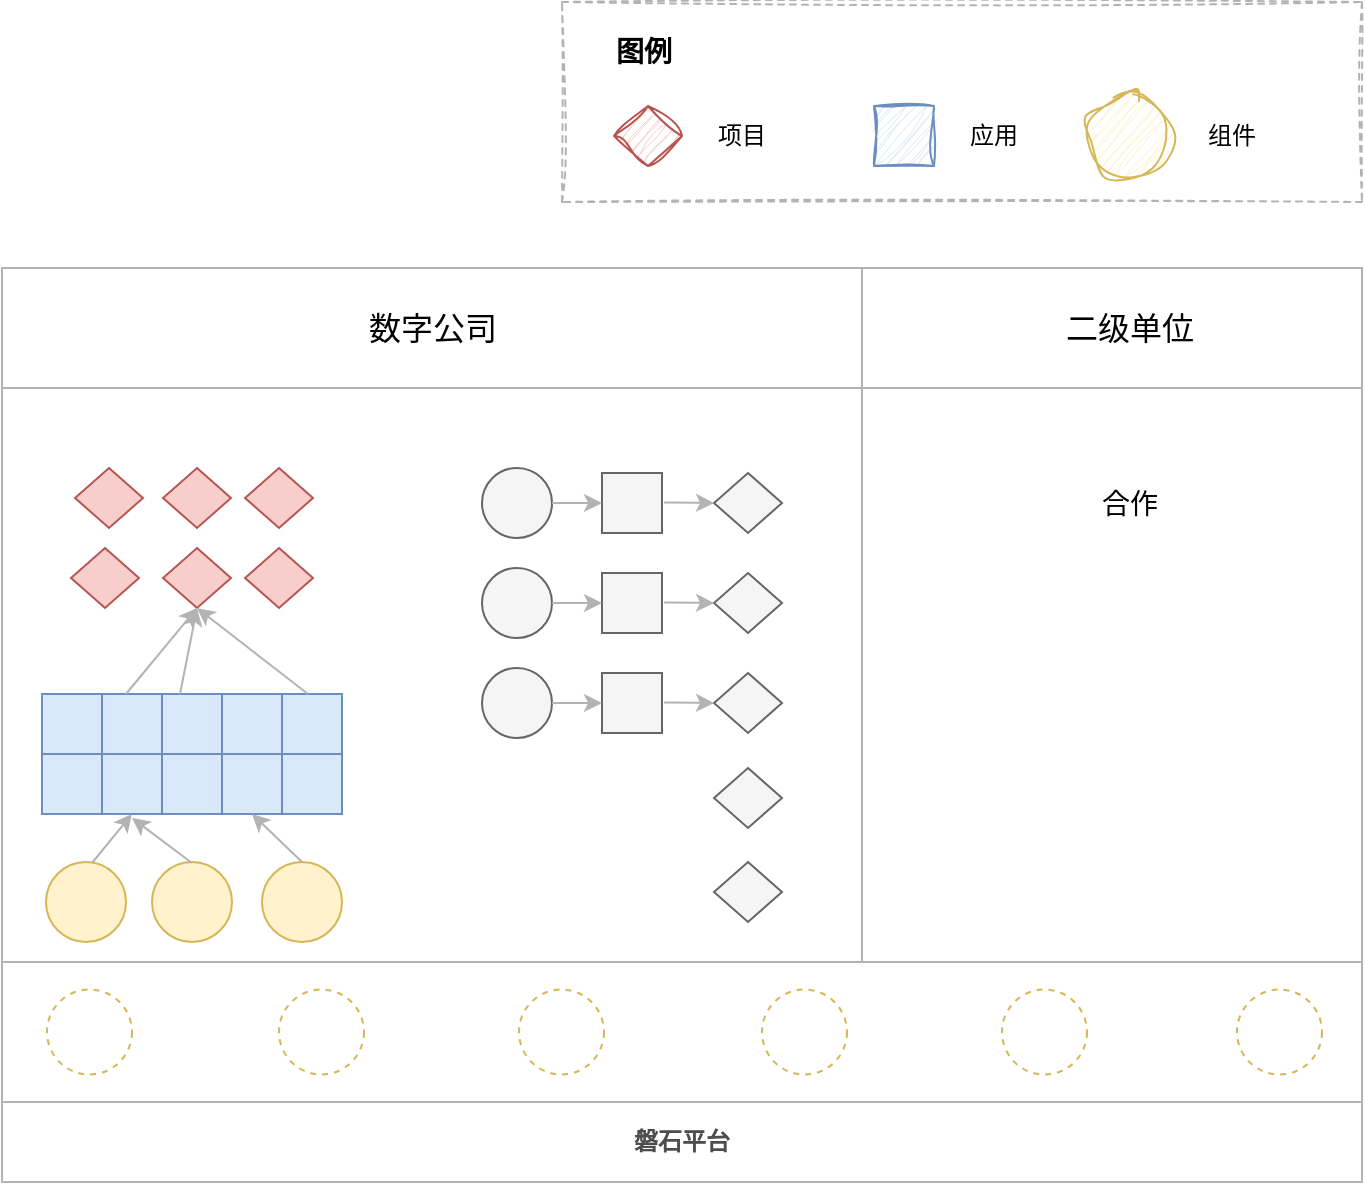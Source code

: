<mxfile version="24.2.2" type="github">
  <diagram name="第 1 页" id="k96d_tm7nXuPgq4XOsUc">
    <mxGraphModel dx="1509" dy="821" grid="1" gridSize="10" guides="1" tooltips="1" connect="1" arrows="1" fold="1" page="1" pageScale="1" pageWidth="827" pageHeight="1169" math="0" shadow="0">
      <root>
        <mxCell id="0" />
        <mxCell id="1" parent="0" />
        <mxCell id="u-UJyPFnsbXhdUzjHb7E-4" value="" style="rounded=0;whiteSpace=wrap;html=1;dashed=1;strokeColor=#B3B3B3;sketch=1;curveFitting=1;jiggle=2;" parent="1" vertex="1">
          <mxGeometry x="360" y="127" width="400" height="100" as="geometry" />
        </mxCell>
        <mxCell id="R7Y35g_5S1FTrmvMjJEC-9" value="" style="rounded=0;whiteSpace=wrap;html=1;strokeColor=#B3B3B3;" parent="1" vertex="1">
          <mxGeometry x="80" y="260" width="680" height="347" as="geometry" />
        </mxCell>
        <mxCell id="R7Y35g_5S1FTrmvMjJEC-11" value="" style="rounded=0;whiteSpace=wrap;html=1;strokeColor=#B3B3B3;" parent="1" vertex="1">
          <mxGeometry x="80" y="607" width="680" height="70" as="geometry" />
        </mxCell>
        <mxCell id="R7Y35g_5S1FTrmvMjJEC-57" value="&lt;font color=&quot;#4d4d4d&quot;&gt;&lt;b&gt;磐石平台&lt;/b&gt;&lt;/font&gt;" style="rounded=0;whiteSpace=wrap;html=1;strokeColor=#B3B3B3;" parent="1" vertex="1">
          <mxGeometry x="80" y="677" width="680" height="40" as="geometry" />
        </mxCell>
        <mxCell id="R7Y35g_5S1FTrmvMjJEC-59" value="" style="ellipse;whiteSpace=wrap;html=1;aspect=fixed;fillColor=none;strokeColor=#d6b656;dashed=1;" parent="1" vertex="1">
          <mxGeometry x="102.5" y="620.75" width="42.5" height="42.5" as="geometry" />
        </mxCell>
        <mxCell id="R7Y35g_5S1FTrmvMjJEC-60" value="" style="ellipse;whiteSpace=wrap;html=1;aspect=fixed;fillColor=none;strokeColor=#d6b656;dashed=1;" parent="1" vertex="1">
          <mxGeometry x="218.5" y="620.75" width="42.5" height="42.5" as="geometry" />
        </mxCell>
        <mxCell id="R7Y35g_5S1FTrmvMjJEC-61" value="" style="ellipse;whiteSpace=wrap;html=1;aspect=fixed;fillColor=none;strokeColor=#d6b656;dashed=1;" parent="1" vertex="1">
          <mxGeometry x="580" y="620.75" width="42.5" height="42.5" as="geometry" />
        </mxCell>
        <mxCell id="R7Y35g_5S1FTrmvMjJEC-62" value="" style="ellipse;whiteSpace=wrap;html=1;aspect=fixed;fillColor=none;strokeColor=#d6b656;dashed=1;" parent="1" vertex="1">
          <mxGeometry x="697.5" y="620.75" width="42.5" height="42.5" as="geometry" />
        </mxCell>
        <mxCell id="R7Y35g_5S1FTrmvMjJEC-78" value="" style="ellipse;whiteSpace=wrap;html=1;aspect=fixed;fillColor=#fff2cc;strokeColor=#d6b656;" parent="1" vertex="1">
          <mxGeometry x="102" y="557" width="40" height="40" as="geometry" />
        </mxCell>
        <mxCell id="R7Y35g_5S1FTrmvMjJEC-79" value="" style="ellipse;whiteSpace=wrap;html=1;aspect=fixed;fillColor=#fff2cc;strokeColor=#d6b656;" parent="1" vertex="1">
          <mxGeometry x="155" y="557" width="40" height="40" as="geometry" />
        </mxCell>
        <mxCell id="R7Y35g_5S1FTrmvMjJEC-80" value="" style="ellipse;whiteSpace=wrap;html=1;aspect=fixed;fillColor=#fff2cc;strokeColor=#d6b656;" parent="1" vertex="1">
          <mxGeometry x="210" y="557" width="40" height="40" as="geometry" />
        </mxCell>
        <mxCell id="R7Y35g_5S1FTrmvMjJEC-81" value="" style="rounded=0;whiteSpace=wrap;html=1;fillColor=#dae8fc;strokeColor=#6c8ebf;direction=west;" parent="1" vertex="1">
          <mxGeometry x="100" y="503" width="30" height="30" as="geometry" />
        </mxCell>
        <mxCell id="R7Y35g_5S1FTrmvMjJEC-82" value="" style="rounded=0;whiteSpace=wrap;html=1;fillColor=#dae8fc;strokeColor=#6c8ebf;" parent="1" vertex="1">
          <mxGeometry x="130" y="503" width="30" height="30" as="geometry" />
        </mxCell>
        <mxCell id="R7Y35g_5S1FTrmvMjJEC-83" value="" style="rounded=0;whiteSpace=wrap;html=1;fillColor=#dae8fc;strokeColor=#6c8ebf;" parent="1" vertex="1">
          <mxGeometry x="160" y="503" width="30" height="30" as="geometry" />
        </mxCell>
        <mxCell id="R7Y35g_5S1FTrmvMjJEC-84" value="" style="rounded=0;whiteSpace=wrap;html=1;fillColor=#dae8fc;strokeColor=#6c8ebf;" parent="1" vertex="1">
          <mxGeometry x="190" y="503" width="30" height="30" as="geometry" />
        </mxCell>
        <mxCell id="R7Y35g_5S1FTrmvMjJEC-85" value="" style="rounded=0;whiteSpace=wrap;html=1;fillColor=#dae8fc;strokeColor=#6c8ebf;" parent="1" vertex="1">
          <mxGeometry x="220" y="503" width="30" height="30" as="geometry" />
        </mxCell>
        <mxCell id="R7Y35g_5S1FTrmvMjJEC-86" value="" style="rounded=0;whiteSpace=wrap;html=1;fillColor=#dae8fc;strokeColor=#6c8ebf;" parent="1" vertex="1">
          <mxGeometry x="100" y="473" width="30" height="30" as="geometry" />
        </mxCell>
        <mxCell id="R7Y35g_5S1FTrmvMjJEC-87" value="" style="rounded=0;whiteSpace=wrap;html=1;fillColor=#dae8fc;strokeColor=#6c8ebf;" parent="1" vertex="1">
          <mxGeometry x="130" y="473" width="30" height="30" as="geometry" />
        </mxCell>
        <mxCell id="R7Y35g_5S1FTrmvMjJEC-88" value="" style="rounded=0;whiteSpace=wrap;html=1;fillColor=#dae8fc;strokeColor=#6c8ebf;" parent="1" vertex="1">
          <mxGeometry x="160" y="473" width="30" height="30" as="geometry" />
        </mxCell>
        <mxCell id="R7Y35g_5S1FTrmvMjJEC-89" value="" style="rounded=0;whiteSpace=wrap;html=1;fillColor=#dae8fc;strokeColor=#6c8ebf;" parent="1" vertex="1">
          <mxGeometry x="190" y="473" width="30" height="30" as="geometry" />
        </mxCell>
        <mxCell id="R7Y35g_5S1FTrmvMjJEC-90" value="" style="rounded=0;whiteSpace=wrap;html=1;fillColor=#dae8fc;strokeColor=#6c8ebf;" parent="1" vertex="1">
          <mxGeometry x="220" y="473" width="30" height="30" as="geometry" />
        </mxCell>
        <mxCell id="R7Y35g_5S1FTrmvMjJEC-91" value="" style="rhombus;whiteSpace=wrap;html=1;fillColor=#f8cecc;strokeColor=#b85450;" parent="1" vertex="1">
          <mxGeometry x="116.5" y="360" width="34" height="30" as="geometry" />
        </mxCell>
        <mxCell id="R7Y35g_5S1FTrmvMjJEC-92" value="" style="rhombus;whiteSpace=wrap;html=1;fillColor=#f8cecc;strokeColor=#b85450;" parent="1" vertex="1">
          <mxGeometry x="160.5" y="360" width="34" height="30" as="geometry" />
        </mxCell>
        <mxCell id="R7Y35g_5S1FTrmvMjJEC-93" value="" style="rhombus;whiteSpace=wrap;html=1;fillColor=#f8cecc;strokeColor=#b85450;" parent="1" vertex="1">
          <mxGeometry x="201.5" y="360" width="34" height="30" as="geometry" />
        </mxCell>
        <mxCell id="R7Y35g_5S1FTrmvMjJEC-94" value="" style="rhombus;whiteSpace=wrap;html=1;fillColor=#f8cecc;strokeColor=#b85450;" parent="1" vertex="1">
          <mxGeometry x="114.5" y="400" width="34" height="30" as="geometry" />
        </mxCell>
        <mxCell id="R7Y35g_5S1FTrmvMjJEC-95" value="" style="rhombus;whiteSpace=wrap;html=1;fillColor=#f8cecc;strokeColor=#b85450;" parent="1" vertex="1">
          <mxGeometry x="160.5" y="400" width="34" height="30" as="geometry" />
        </mxCell>
        <mxCell id="R7Y35g_5S1FTrmvMjJEC-96" value="" style="rhombus;whiteSpace=wrap;html=1;fillColor=#f8cecc;strokeColor=#b85450;" parent="1" vertex="1">
          <mxGeometry x="201.5" y="400" width="34" height="30" as="geometry" />
        </mxCell>
        <mxCell id="R7Y35g_5S1FTrmvMjJEC-108" value="" style="ellipse;whiteSpace=wrap;html=1;aspect=fixed;fillColor=#f5f5f5;strokeColor=#666666;fontColor=#333333;" parent="1" vertex="1">
          <mxGeometry x="320" y="360" width="35" height="35" as="geometry" />
        </mxCell>
        <mxCell id="R7Y35g_5S1FTrmvMjJEC-109" value="" style="rounded=0;whiteSpace=wrap;html=1;fillColor=#f5f5f5;strokeColor=#666666;fontColor=#333333;" parent="1" vertex="1">
          <mxGeometry x="380" y="362.5" width="30" height="30" as="geometry" />
        </mxCell>
        <mxCell id="R7Y35g_5S1FTrmvMjJEC-110" value="" style="rhombus;whiteSpace=wrap;html=1;fillColor=#f5f5f5;strokeColor=#666666;fontColor=#333333;" parent="1" vertex="1">
          <mxGeometry x="436" y="362.5" width="34" height="30" as="geometry" />
        </mxCell>
        <mxCell id="R7Y35g_5S1FTrmvMjJEC-117" value="" style="ellipse;whiteSpace=wrap;html=1;aspect=fixed;fillColor=none;strokeColor=#d6b656;dashed=1;" parent="1" vertex="1">
          <mxGeometry x="338.5" y="620.75" width="42.5" height="42.5" as="geometry" />
        </mxCell>
        <mxCell id="R7Y35g_5S1FTrmvMjJEC-119" value="" style="ellipse;whiteSpace=wrap;html=1;aspect=fixed;fillColor=none;strokeColor=#d6b656;dashed=1;" parent="1" vertex="1">
          <mxGeometry x="460" y="620.75" width="42.5" height="42.5" as="geometry" />
        </mxCell>
        <mxCell id="R7Y35g_5S1FTrmvMjJEC-138" value="" style="endArrow=classic;html=1;rounded=0;entryX=0.5;entryY=1;entryDx=0;entryDy=0;strokeColor=#B3B3B3;" parent="1" target="R7Y35g_5S1FTrmvMjJEC-95" edge="1">
          <mxGeometry width="50" height="50" relative="1" as="geometry">
            <mxPoint x="142" y="473" as="sourcePoint" />
            <mxPoint x="192" y="423" as="targetPoint" />
          </mxGeometry>
        </mxCell>
        <mxCell id="R7Y35g_5S1FTrmvMjJEC-139" value="" style="endArrow=classic;html=1;rounded=0;entryX=0.5;entryY=1;entryDx=0;entryDy=0;strokeColor=#B3B3B3;" parent="1" target="R7Y35g_5S1FTrmvMjJEC-95" edge="1">
          <mxGeometry width="50" height="50" relative="1" as="geometry">
            <mxPoint x="169" y="473" as="sourcePoint" />
            <mxPoint x="190" y="430" as="targetPoint" />
          </mxGeometry>
        </mxCell>
        <mxCell id="R7Y35g_5S1FTrmvMjJEC-140" value="" style="endArrow=classic;html=1;rounded=0;entryX=0.5;entryY=1;entryDx=0;entryDy=0;strokeColor=#B3B3B3;" parent="1" target="R7Y35g_5S1FTrmvMjJEC-95" edge="1">
          <mxGeometry width="50" height="50" relative="1" as="geometry">
            <mxPoint x="233" y="473" as="sourcePoint" />
            <mxPoint x="227" y="430" as="targetPoint" />
          </mxGeometry>
        </mxCell>
        <mxCell id="R7Y35g_5S1FTrmvMjJEC-141" value="" style="endArrow=classic;html=1;rounded=0;entryX=0.5;entryY=1;entryDx=0;entryDy=0;strokeColor=#B3B3B3;" parent="1" target="R7Y35g_5S1FTrmvMjJEC-82" edge="1">
          <mxGeometry width="50" height="50" relative="1" as="geometry">
            <mxPoint x="125" y="557.5" as="sourcePoint" />
            <mxPoint x="146" y="514.5" as="targetPoint" />
          </mxGeometry>
        </mxCell>
        <mxCell id="R7Y35g_5S1FTrmvMjJEC-144" value="" style="endArrow=classic;html=1;rounded=0;strokeColor=#B3B3B3;" parent="1" edge="1">
          <mxGeometry width="50" height="50" relative="1" as="geometry">
            <mxPoint x="175" y="557.5" as="sourcePoint" />
            <mxPoint x="145" y="535" as="targetPoint" />
          </mxGeometry>
        </mxCell>
        <mxCell id="R7Y35g_5S1FTrmvMjJEC-162" value="" style="endArrow=classic;html=1;rounded=0;entryX=0;entryY=0.5;entryDx=0;entryDy=0;strokeColor=#B3B3B3;exitX=1;exitY=0.5;exitDx=0;exitDy=0;" parent="1" edge="1" target="R7Y35g_5S1FTrmvMjJEC-109" source="R7Y35g_5S1FTrmvMjJEC-108">
          <mxGeometry width="50" height="50" relative="1" as="geometry">
            <mxPoint x="355" y="378.58" as="sourcePoint" />
            <mxPoint x="376" y="378.58" as="targetPoint" />
          </mxGeometry>
        </mxCell>
        <mxCell id="R7Y35g_5S1FTrmvMjJEC-163" value="" style="endArrow=classic;html=1;rounded=0;entryX=0;entryY=0.5;entryDx=0;entryDy=0;strokeColor=#B3B3B3;" parent="1" edge="1" target="R7Y35g_5S1FTrmvMjJEC-110">
          <mxGeometry width="50" height="50" relative="1" as="geometry">
            <mxPoint x="411" y="377.25" as="sourcePoint" />
            <mxPoint x="432" y="377.25" as="targetPoint" />
          </mxGeometry>
        </mxCell>
        <mxCell id="u-UJyPFnsbXhdUzjHb7E-2" value="" style="rounded=0;whiteSpace=wrap;html=1;fillColor=#dae8fc;strokeColor=#6c8ebf;sketch=1;curveFitting=1;jiggle=2;" parent="1" vertex="1">
          <mxGeometry x="516" y="179" width="30" height="30" as="geometry" />
        </mxCell>
        <mxCell id="u-UJyPFnsbXhdUzjHb7E-3" value="" style="rhombus;whiteSpace=wrap;html=1;fillColor=#f8cecc;strokeColor=#b85450;sketch=1;curveFitting=1;jiggle=2;" parent="1" vertex="1">
          <mxGeometry x="386" y="179" width="34" height="30" as="geometry" />
        </mxCell>
        <mxCell id="u-UJyPFnsbXhdUzjHb7E-6" value="" style="ellipse;whiteSpace=wrap;html=1;aspect=fixed;fillColor=#fff2cc;strokeColor=#d6b656;sketch=1;curveFitting=1;jiggle=2;" parent="1" vertex="1">
          <mxGeometry x="622.5" y="172.75" width="42.5" height="42.5" as="geometry" />
        </mxCell>
        <mxCell id="u-UJyPFnsbXhdUzjHb7E-7" value="项目" style="text;html=1;strokeColor=none;fillColor=none;align=center;verticalAlign=middle;whiteSpace=wrap;rounded=0;" parent="1" vertex="1">
          <mxGeometry x="420" y="179" width="60" height="30" as="geometry" />
        </mxCell>
        <mxCell id="u-UJyPFnsbXhdUzjHb7E-8" value="应用" style="text;html=1;strokeColor=none;fillColor=none;align=center;verticalAlign=middle;whiteSpace=wrap;rounded=0;" parent="1" vertex="1">
          <mxGeometry x="546" y="179" width="60" height="30" as="geometry" />
        </mxCell>
        <mxCell id="u-UJyPFnsbXhdUzjHb7E-9" value="组件" style="text;html=1;strokeColor=none;fillColor=none;align=center;verticalAlign=middle;whiteSpace=wrap;rounded=0;" parent="1" vertex="1">
          <mxGeometry x="665" y="179" width="60" height="30" as="geometry" />
        </mxCell>
        <mxCell id="u-UJyPFnsbXhdUzjHb7E-10" value="&lt;font style=&quot;font-size: 14px;&quot;&gt;图例&lt;/font&gt;" style="text;html=1;strokeColor=none;fillColor=none;align=center;verticalAlign=middle;whiteSpace=wrap;rounded=0;fontStyle=1" parent="1" vertex="1">
          <mxGeometry x="371" y="137" width="60" height="30" as="geometry" />
        </mxCell>
        <mxCell id="PvikzI0kX5R45tT-dPrR-2" value="" style="endArrow=classic;html=1;rounded=0;strokeColor=#B3B3B3;exitX=0.5;exitY=0;exitDx=0;exitDy=0;entryX=0.5;entryY=1;entryDx=0;entryDy=0;" edge="1" parent="1" source="R7Y35g_5S1FTrmvMjJEC-80" target="R7Y35g_5S1FTrmvMjJEC-84">
          <mxGeometry width="50" height="50" relative="1" as="geometry">
            <mxPoint x="185" y="567.5" as="sourcePoint" />
            <mxPoint x="155" y="545" as="targetPoint" />
          </mxGeometry>
        </mxCell>
        <mxCell id="PvikzI0kX5R45tT-dPrR-3" value="" style="rounded=0;whiteSpace=wrap;html=1;fillColor=none;fontColor=#333333;strokeColor=#B3B3B3;" vertex="1" parent="1">
          <mxGeometry x="80" y="260" width="430" height="347" as="geometry" />
        </mxCell>
        <mxCell id="PvikzI0kX5R45tT-dPrR-10" value="" style="ellipse;whiteSpace=wrap;html=1;aspect=fixed;fillColor=#f5f5f5;strokeColor=#666666;fontColor=#333333;" vertex="1" parent="1">
          <mxGeometry x="320" y="410" width="35" height="35" as="geometry" />
        </mxCell>
        <mxCell id="PvikzI0kX5R45tT-dPrR-11" value="" style="rounded=0;whiteSpace=wrap;html=1;fillColor=#f5f5f5;strokeColor=#666666;fontColor=#333333;" vertex="1" parent="1">
          <mxGeometry x="380" y="412.5" width="30" height="30" as="geometry" />
        </mxCell>
        <mxCell id="PvikzI0kX5R45tT-dPrR-12" value="" style="rhombus;whiteSpace=wrap;html=1;fillColor=#f5f5f5;strokeColor=#666666;fontColor=#333333;" vertex="1" parent="1">
          <mxGeometry x="436" y="412.5" width="34" height="30" as="geometry" />
        </mxCell>
        <mxCell id="PvikzI0kX5R45tT-dPrR-13" value="" style="endArrow=classic;html=1;rounded=0;entryX=0;entryY=0.5;entryDx=0;entryDy=0;strokeColor=#B3B3B3;exitX=1;exitY=0.5;exitDx=0;exitDy=0;" edge="1" parent="1" source="PvikzI0kX5R45tT-dPrR-10" target="PvikzI0kX5R45tT-dPrR-11">
          <mxGeometry width="50" height="50" relative="1" as="geometry">
            <mxPoint x="355" y="428.58" as="sourcePoint" />
            <mxPoint x="376" y="428.58" as="targetPoint" />
          </mxGeometry>
        </mxCell>
        <mxCell id="PvikzI0kX5R45tT-dPrR-14" value="" style="endArrow=classic;html=1;rounded=0;entryX=0;entryY=0.5;entryDx=0;entryDy=0;strokeColor=#B3B3B3;" edge="1" parent="1" target="PvikzI0kX5R45tT-dPrR-12">
          <mxGeometry width="50" height="50" relative="1" as="geometry">
            <mxPoint x="411" y="427.25" as="sourcePoint" />
            <mxPoint x="432" y="427.25" as="targetPoint" />
          </mxGeometry>
        </mxCell>
        <mxCell id="PvikzI0kX5R45tT-dPrR-15" value="" style="ellipse;whiteSpace=wrap;html=1;aspect=fixed;fillColor=#f5f5f5;strokeColor=#666666;fontColor=#333333;" vertex="1" parent="1">
          <mxGeometry x="320" y="460" width="35" height="35" as="geometry" />
        </mxCell>
        <mxCell id="PvikzI0kX5R45tT-dPrR-16" value="" style="rounded=0;whiteSpace=wrap;html=1;fillColor=#f5f5f5;strokeColor=#666666;fontColor=#333333;" vertex="1" parent="1">
          <mxGeometry x="380" y="462.5" width="30" height="30" as="geometry" />
        </mxCell>
        <mxCell id="PvikzI0kX5R45tT-dPrR-17" value="" style="rhombus;whiteSpace=wrap;html=1;fillColor=#f5f5f5;strokeColor=#666666;fontColor=#333333;" vertex="1" parent="1">
          <mxGeometry x="436" y="462.5" width="34" height="30" as="geometry" />
        </mxCell>
        <mxCell id="PvikzI0kX5R45tT-dPrR-18" value="" style="endArrow=classic;html=1;rounded=0;entryX=0;entryY=0.5;entryDx=0;entryDy=0;strokeColor=#B3B3B3;exitX=1;exitY=0.5;exitDx=0;exitDy=0;" edge="1" parent="1" source="PvikzI0kX5R45tT-dPrR-15" target="PvikzI0kX5R45tT-dPrR-16">
          <mxGeometry width="50" height="50" relative="1" as="geometry">
            <mxPoint x="355" y="478.58" as="sourcePoint" />
            <mxPoint x="376" y="478.58" as="targetPoint" />
          </mxGeometry>
        </mxCell>
        <mxCell id="PvikzI0kX5R45tT-dPrR-19" value="" style="endArrow=classic;html=1;rounded=0;entryX=0;entryY=0.5;entryDx=0;entryDy=0;strokeColor=#B3B3B3;" edge="1" parent="1" target="PvikzI0kX5R45tT-dPrR-17">
          <mxGeometry width="50" height="50" relative="1" as="geometry">
            <mxPoint x="411" y="477.25" as="sourcePoint" />
            <mxPoint x="432" y="477.25" as="targetPoint" />
          </mxGeometry>
        </mxCell>
        <mxCell id="PvikzI0kX5R45tT-dPrR-25" value="" style="rhombus;whiteSpace=wrap;html=1;fillColor=#f5f5f5;strokeColor=#666666;fontColor=#333333;" vertex="1" parent="1">
          <mxGeometry x="436" y="510" width="34" height="30" as="geometry" />
        </mxCell>
        <mxCell id="PvikzI0kX5R45tT-dPrR-26" value="" style="rhombus;whiteSpace=wrap;html=1;fillColor=#f5f5f5;strokeColor=#666666;fontColor=#333333;" vertex="1" parent="1">
          <mxGeometry x="436" y="557" width="34" height="30" as="geometry" />
        </mxCell>
        <mxCell id="PvikzI0kX5R45tT-dPrR-28" value="" style="rounded=0;whiteSpace=wrap;html=1;strokeColor=#B3B3B3;" vertex="1" parent="1">
          <mxGeometry x="80" y="260" width="430" height="60" as="geometry" />
        </mxCell>
        <mxCell id="PvikzI0kX5R45tT-dPrR-29" value="" style="rounded=0;whiteSpace=wrap;html=1;strokeColor=#B3B3B3;" vertex="1" parent="1">
          <mxGeometry x="510" y="260" width="250" height="60" as="geometry" />
        </mxCell>
        <mxCell id="PvikzI0kX5R45tT-dPrR-30" value="&lt;font style=&quot;font-size: 16px;&quot;&gt;数字公司&lt;/font&gt;" style="text;html=1;align=center;verticalAlign=middle;whiteSpace=wrap;rounded=0;" vertex="1" parent="1">
          <mxGeometry x="247.5" y="275" width="95" height="30" as="geometry" />
        </mxCell>
        <mxCell id="PvikzI0kX5R45tT-dPrR-31" value="&lt;font style=&quot;font-size: 16px;&quot;&gt;二级单位&lt;/font&gt;" style="text;html=1;align=center;verticalAlign=middle;whiteSpace=wrap;rounded=0;" vertex="1" parent="1">
          <mxGeometry x="600.62" y="275" width="86.25" height="30" as="geometry" />
        </mxCell>
        <mxCell id="PvikzI0kX5R45tT-dPrR-32" value="&lt;font style=&quot;font-size: 14px;&quot;&gt;合作&lt;/font&gt;" style="text;html=1;align=center;verticalAlign=middle;whiteSpace=wrap;rounded=0;" vertex="1" parent="1">
          <mxGeometry x="613.75" y="362.5" width="60" height="30" as="geometry" />
        </mxCell>
      </root>
    </mxGraphModel>
  </diagram>
</mxfile>
